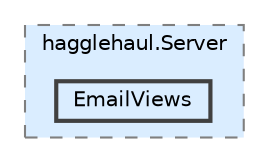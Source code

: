digraph "/Users/jacob/Documents/Projects/130-project/hagglehaul/hagglehaul.Server/EmailViews"
{
 // LATEX_PDF_SIZE
  bgcolor="transparent";
  edge [fontname=Helvetica,fontsize=10,labelfontname=Helvetica,labelfontsize=10];
  node [fontname=Helvetica,fontsize=10,shape=box,height=0.2,width=0.4];
  compound=true
  subgraph clusterdir_0c925de493d2bcd83f3f45cdd0aee76c {
    graph [ bgcolor="#daedff", pencolor="grey50", label="hagglehaul.Server", fontname=Helvetica,fontsize=10 style="filled,dashed", URL="dir_0c925de493d2bcd83f3f45cdd0aee76c.html",tooltip=""]
  dir_497c81e985d1ef7193ab0ebd58cf9d31 [label="EmailViews", fillcolor="#daedff", color="grey25", style="filled,bold", URL="dir_497c81e985d1ef7193ab0ebd58cf9d31.html",tooltip=""];
  }
}
